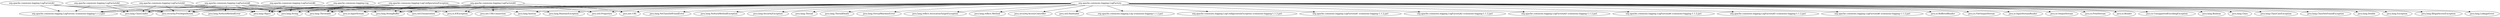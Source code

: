 digraph "commons-logging-1.1.2.jar" {
    // Path: C:\Users\CHENLU~1\AppData\Local\Temp\VIA\201808151005269673\cp\commons-logging-1.1.2.jar
   "org.apache.commons.logging.Log"                   -> "java.lang.Object";
   "org.apache.commons.logging.Log"                   -> "java.lang.Throwable";
   "org.apache.commons.logging.LogConfigurationException" -> "java.lang.Object";
   "org.apache.commons.logging.LogConfigurationException" -> "java.lang.RuntimeException";
   "org.apache.commons.logging.LogConfigurationException" -> "java.lang.String";
   "org.apache.commons.logging.LogConfigurationException" -> "java.lang.StringBuffer";
   "org.apache.commons.logging.LogConfigurationException" -> "java.lang.Throwable";
   "org.apache.commons.logging.LogFactory"            -> "java.io.BufferedReader";
   "org.apache.commons.logging.LogFactory"            -> "java.io.FileOutputStream";
   "org.apache.commons.logging.LogFactory"            -> "java.io.IOException";
   "org.apache.commons.logging.LogFactory"            -> "java.io.InputStream";
   "org.apache.commons.logging.LogFactory"            -> "java.io.InputStreamReader";
   "org.apache.commons.logging.LogFactory"            -> "java.io.OutputStream";
   "org.apache.commons.logging.LogFactory"            -> "java.io.PrintStream";
   "org.apache.commons.logging.LogFactory"            -> "java.io.Reader";
   "org.apache.commons.logging.LogFactory"            -> "java.io.UnsupportedEncodingException";
   "org.apache.commons.logging.LogFactory"            -> "java.lang.Boolean";
   "org.apache.commons.logging.LogFactory"            -> "java.lang.Class";
   "org.apache.commons.logging.LogFactory"            -> "java.lang.ClassCastException";
   "org.apache.commons.logging.LogFactory"            -> "java.lang.ClassLoader";
   "org.apache.commons.logging.LogFactory"            -> "java.lang.ClassNotFoundException";
   "org.apache.commons.logging.LogFactory"            -> "java.lang.Double";
   "org.apache.commons.logging.LogFactory"            -> "java.lang.Exception";
   "org.apache.commons.logging.LogFactory"            -> "java.lang.IllegalAccessException";
   "org.apache.commons.logging.LogFactory"            -> "java.lang.LinkageError";
   "org.apache.commons.logging.LogFactory"            -> "java.lang.NoClassDefFoundError";
   "org.apache.commons.logging.LogFactory"            -> "java.lang.NoSuchMethodException";
   "org.apache.commons.logging.LogFactory"            -> "java.lang.Object";
   "org.apache.commons.logging.LogFactory"            -> "java.lang.RuntimeException";
   "org.apache.commons.logging.LogFactory"            -> "java.lang.SecurityException";
   "org.apache.commons.logging.LogFactory"            -> "java.lang.String";
   "org.apache.commons.logging.LogFactory"            -> "java.lang.StringBuffer";
   "org.apache.commons.logging.LogFactory"            -> "java.lang.System";
   "org.apache.commons.logging.LogFactory"            -> "java.lang.Thread";
   "org.apache.commons.logging.LogFactory"            -> "java.lang.ThreadDeath";
   "org.apache.commons.logging.LogFactory"            -> "java.lang.Throwable";
   "org.apache.commons.logging.LogFactory"            -> "java.lang.VirtualMachineError";
   "org.apache.commons.logging.LogFactory"            -> "java.lang.reflect.InvocationTargetException";
   "org.apache.commons.logging.LogFactory"            -> "java.lang.reflect.Method";
   "org.apache.commons.logging.LogFactory"            -> "java.net.URL";
   "org.apache.commons.logging.LogFactory"            -> "java.security.AccessController";
   "org.apache.commons.logging.LogFactory"            -> "java.security.PrivilegedAction";
   "org.apache.commons.logging.LogFactory"            -> "java.util.Enumeration";
   "org.apache.commons.logging.LogFactory"            -> "java.util.Hashtable";
   "org.apache.commons.logging.LogFactory"            -> "java.util.Properties";
   "org.apache.commons.logging.LogFactory"            -> "org.apache.commons.logging.Log (commons-logging-1.1.2.jar)";
   "org.apache.commons.logging.LogFactory"            -> "org.apache.commons.logging.LogConfigurationException (commons-logging-1.1.2.jar)";
   "org.apache.commons.logging.LogFactory"            -> "org.apache.commons.logging.LogFactory$1 (commons-logging-1.1.2.jar)";
   "org.apache.commons.logging.LogFactory"            -> "org.apache.commons.logging.LogFactory$2 (commons-logging-1.1.2.jar)";
   "org.apache.commons.logging.LogFactory"            -> "org.apache.commons.logging.LogFactory$3 (commons-logging-1.1.2.jar)";
   "org.apache.commons.logging.LogFactory"            -> "org.apache.commons.logging.LogFactory$4 (commons-logging-1.1.2.jar)";
   "org.apache.commons.logging.LogFactory"            -> "org.apache.commons.logging.LogFactory$5 (commons-logging-1.1.2.jar)";
   "org.apache.commons.logging.LogFactory"            -> "org.apache.commons.logging.LogFactory$6 (commons-logging-1.1.2.jar)";
   "org.apache.commons.logging.LogFactory$1"          -> "java.lang.ClassLoader";
   "org.apache.commons.logging.LogFactory$1"          -> "java.lang.Object";
   "org.apache.commons.logging.LogFactory$1"          -> "java.security.PrivilegedAction";
   "org.apache.commons.logging.LogFactory$1"          -> "org.apache.commons.logging.LogFactory (commons-logging-1.1.2.jar)";
   "org.apache.commons.logging.LogFactory$2"          -> "java.lang.ClassLoader";
   "org.apache.commons.logging.LogFactory$2"          -> "java.lang.Object";
   "org.apache.commons.logging.LogFactory$2"          -> "java.lang.String";
   "org.apache.commons.logging.LogFactory$2"          -> "java.security.PrivilegedAction";
   "org.apache.commons.logging.LogFactory$2"          -> "org.apache.commons.logging.LogFactory (commons-logging-1.1.2.jar)";
   "org.apache.commons.logging.LogFactory$3"          -> "java.io.InputStream";
   "org.apache.commons.logging.LogFactory$3"          -> "java.lang.ClassLoader";
   "org.apache.commons.logging.LogFactory$3"          -> "java.lang.Object";
   "org.apache.commons.logging.LogFactory$3"          -> "java.lang.String";
   "org.apache.commons.logging.LogFactory$3"          -> "java.security.PrivilegedAction";
   "org.apache.commons.logging.LogFactory$4"          -> "java.io.IOException";
   "org.apache.commons.logging.LogFactory$4"          -> "java.lang.ClassLoader";
   "org.apache.commons.logging.LogFactory$4"          -> "java.lang.NoSuchMethodError";
   "org.apache.commons.logging.LogFactory$4"          -> "java.lang.Object";
   "org.apache.commons.logging.LogFactory$4"          -> "java.lang.String";
   "org.apache.commons.logging.LogFactory$4"          -> "java.lang.StringBuffer";
   "org.apache.commons.logging.LogFactory$4"          -> "java.lang.Throwable";
   "org.apache.commons.logging.LogFactory$4"          -> "java.security.PrivilegedAction";
   "org.apache.commons.logging.LogFactory$4"          -> "java.util.Enumeration";
   "org.apache.commons.logging.LogFactory$4"          -> "org.apache.commons.logging.LogFactory (commons-logging-1.1.2.jar)";
   "org.apache.commons.logging.LogFactory$5"          -> "java.io.IOException";
   "org.apache.commons.logging.LogFactory$5"          -> "java.io.InputStream";
   "org.apache.commons.logging.LogFactory$5"          -> "java.lang.Object";
   "org.apache.commons.logging.LogFactory$5"          -> "java.lang.String";
   "org.apache.commons.logging.LogFactory$5"          -> "java.lang.StringBuffer";
   "org.apache.commons.logging.LogFactory$5"          -> "java.net.URL";
   "org.apache.commons.logging.LogFactory$5"          -> "java.net.URLConnection";
   "org.apache.commons.logging.LogFactory$5"          -> "java.security.PrivilegedAction";
   "org.apache.commons.logging.LogFactory$5"          -> "java.util.Properties";
   "org.apache.commons.logging.LogFactory$5"          -> "org.apache.commons.logging.LogFactory (commons-logging-1.1.2.jar)";
   "org.apache.commons.logging.LogFactory$6"          -> "java.lang.Object";
   "org.apache.commons.logging.LogFactory$6"          -> "java.lang.String";
   "org.apache.commons.logging.LogFactory$6"          -> "java.lang.System";
   "org.apache.commons.logging.LogFactory$6"          -> "java.security.PrivilegedAction";
}
